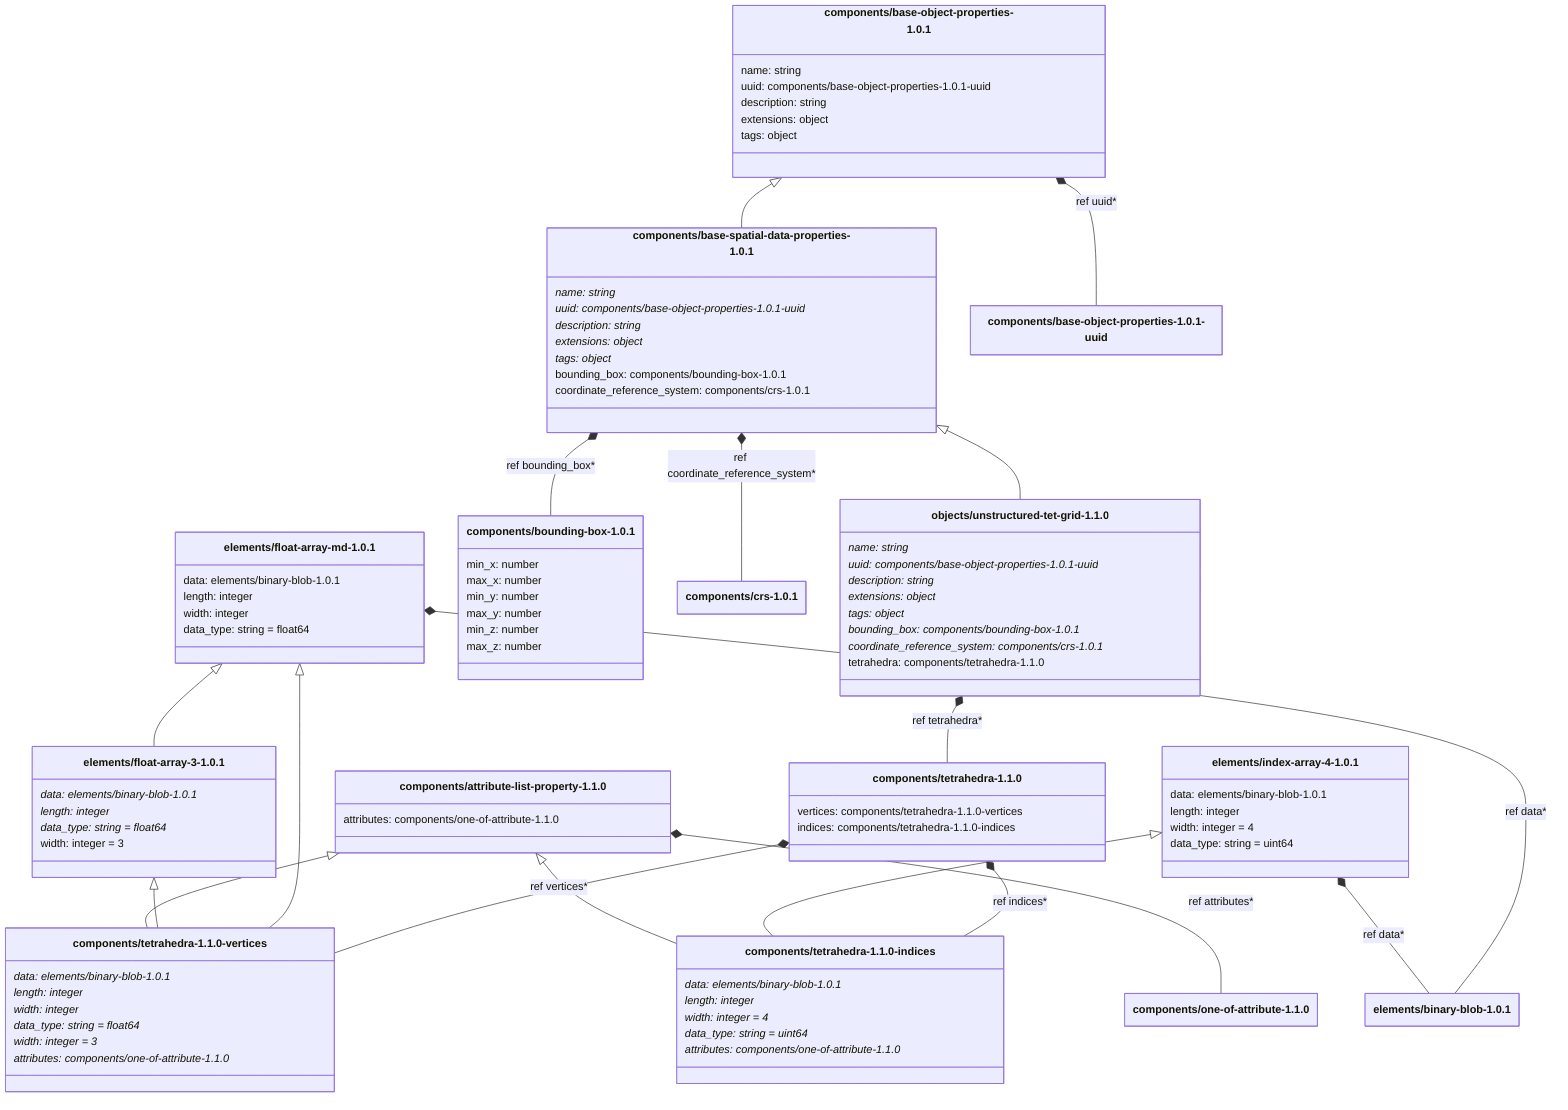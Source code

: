 ---
config:
    class:
        hideEmptyMembersBox: true
---

classDiagram
    class `components/base-object-properties-1.0.1`:::schemaComponent {
        name: string
        uuid: components/base-object-properties-1.0.1-uuid
        description: string
        extensions: object
        tags: object
    }
    class `components/base-spatial-data-properties-1.0.1`:::schemaComponent {
        name: string*
        uuid: components/base-object-properties-1.0.1-uuid*
        description: string*
        extensions: object*
        tags: object*
        bounding_box: components/bounding-box-1.0.1
        coordinate_reference_system: components/crs-1.0.1
    }
    `components/base-object-properties-1.0.1` <|-- `components/base-spatial-data-properties-1.0.1`
    class `objects/unstructured-tet-grid-1.1.0`:::schemaObject {
        name: string*
        uuid: components/base-object-properties-1.0.1-uuid*
        description: string*
        extensions: object*
        tags: object*
        bounding_box: components/bounding-box-1.0.1*
        coordinate_reference_system: components/crs-1.0.1*
        tetrahedra: components/tetrahedra-1.1.0
    }
    `components/base-spatial-data-properties-1.0.1` <|-- `objects/unstructured-tet-grid-1.1.0`
    `components/base-object-properties-1.0.1` *-- `components/base-object-properties-1.0.1-uuid` : ref uuid*
    `components/base-spatial-data-properties-1.0.1` *-- `components/bounding-box-1.0.1` : ref bounding_box*
    `components/base-spatial-data-properties-1.0.1` *-- `components/crs-1.0.1` : ref coordinate_reference_system*
    `objects/unstructured-tet-grid-1.1.0` *-- `components/tetrahedra-1.1.0` : ref tetrahedra*
    class `components/crs-1.0.1`:::schemaComponent {
    }
    class `components/base-object-properties-1.0.1-uuid`:::schemaImplicit {
    }
    class `components/bounding-box-1.0.1`:::schemaComponent {
        min_x: number
        max_x: number
        min_y: number
        max_y: number
        min_z: number
        max_z: number
    }
    class `components/tetrahedra-1.1.0`:::schemaComponent {
        vertices: components/tetrahedra-1.1.0-vertices
        indices: components/tetrahedra-1.1.0-indices
    }
    `components/tetrahedra-1.1.0` *-- `components/tetrahedra-1.1.0-vertices` : ref vertices*
    `components/tetrahedra-1.1.0` *-- `components/tetrahedra-1.1.0-indices` : ref indices*
    class `elements/float-array-md-1.0.1`:::schemaElement {
        data: elements/binary-blob-1.0.1
        length: integer
        width: integer
        data_type: string = float64
    }
    class `elements/float-array-3-1.0.1`:::schemaElement {
        data: elements/binary-blob-1.0.1*
        length: integer*
        data_type: string = float64*
        width: integer = 3
    }
    `elements/float-array-md-1.0.1` <|-- `elements/float-array-3-1.0.1`
    class `components/attribute-list-property-1.1.0`:::schemaComponent {
        attributes: components/one-of-attribute-1.1.0
    }
    class `components/tetrahedra-1.1.0-vertices`:::schemaImplicit {
        data: elements/binary-blob-1.0.1*
        length: integer*
        width: integer*
        data_type: string = float64*
        width: integer = 3*
        attributes: components/one-of-attribute-1.1.0*
    }
    `elements/float-array-md-1.0.1` <|-- `components/tetrahedra-1.1.0-vertices`
    `elements/float-array-3-1.0.1` <|-- `components/tetrahedra-1.1.0-vertices`
    `components/attribute-list-property-1.1.0` <|-- `components/tetrahedra-1.1.0-vertices`
    `elements/float-array-md-1.0.1` *-- `elements/binary-blob-1.0.1` : ref data*
    `components/attribute-list-property-1.1.0` *-- `components/one-of-attribute-1.1.0` : ref attributes*
    class `elements/binary-blob-1.0.1`:::schemaElement {
    }
    class `components/one-of-attribute-1.1.0`:::schemaComponent {
    }
    class `elements/index-array-4-1.0.1`:::schemaElement {
        data: elements/binary-blob-1.0.1
        length: integer
        width: integer = 4
        data_type: string = uint64
    }
    class `components/tetrahedra-1.1.0-indices`:::schemaImplicit {
        data: elements/binary-blob-1.0.1*
        length: integer*
        width: integer = 4*
        data_type: string = uint64*
        attributes: components/one-of-attribute-1.1.0*
    }
    `elements/index-array-4-1.0.1` <|-- `components/tetrahedra-1.1.0-indices`
    `components/attribute-list-property-1.1.0` <|-- `components/tetrahedra-1.1.0-indices`
    `elements/index-array-4-1.0.1` *-- `elements/binary-blob-1.0.1` : ref data*